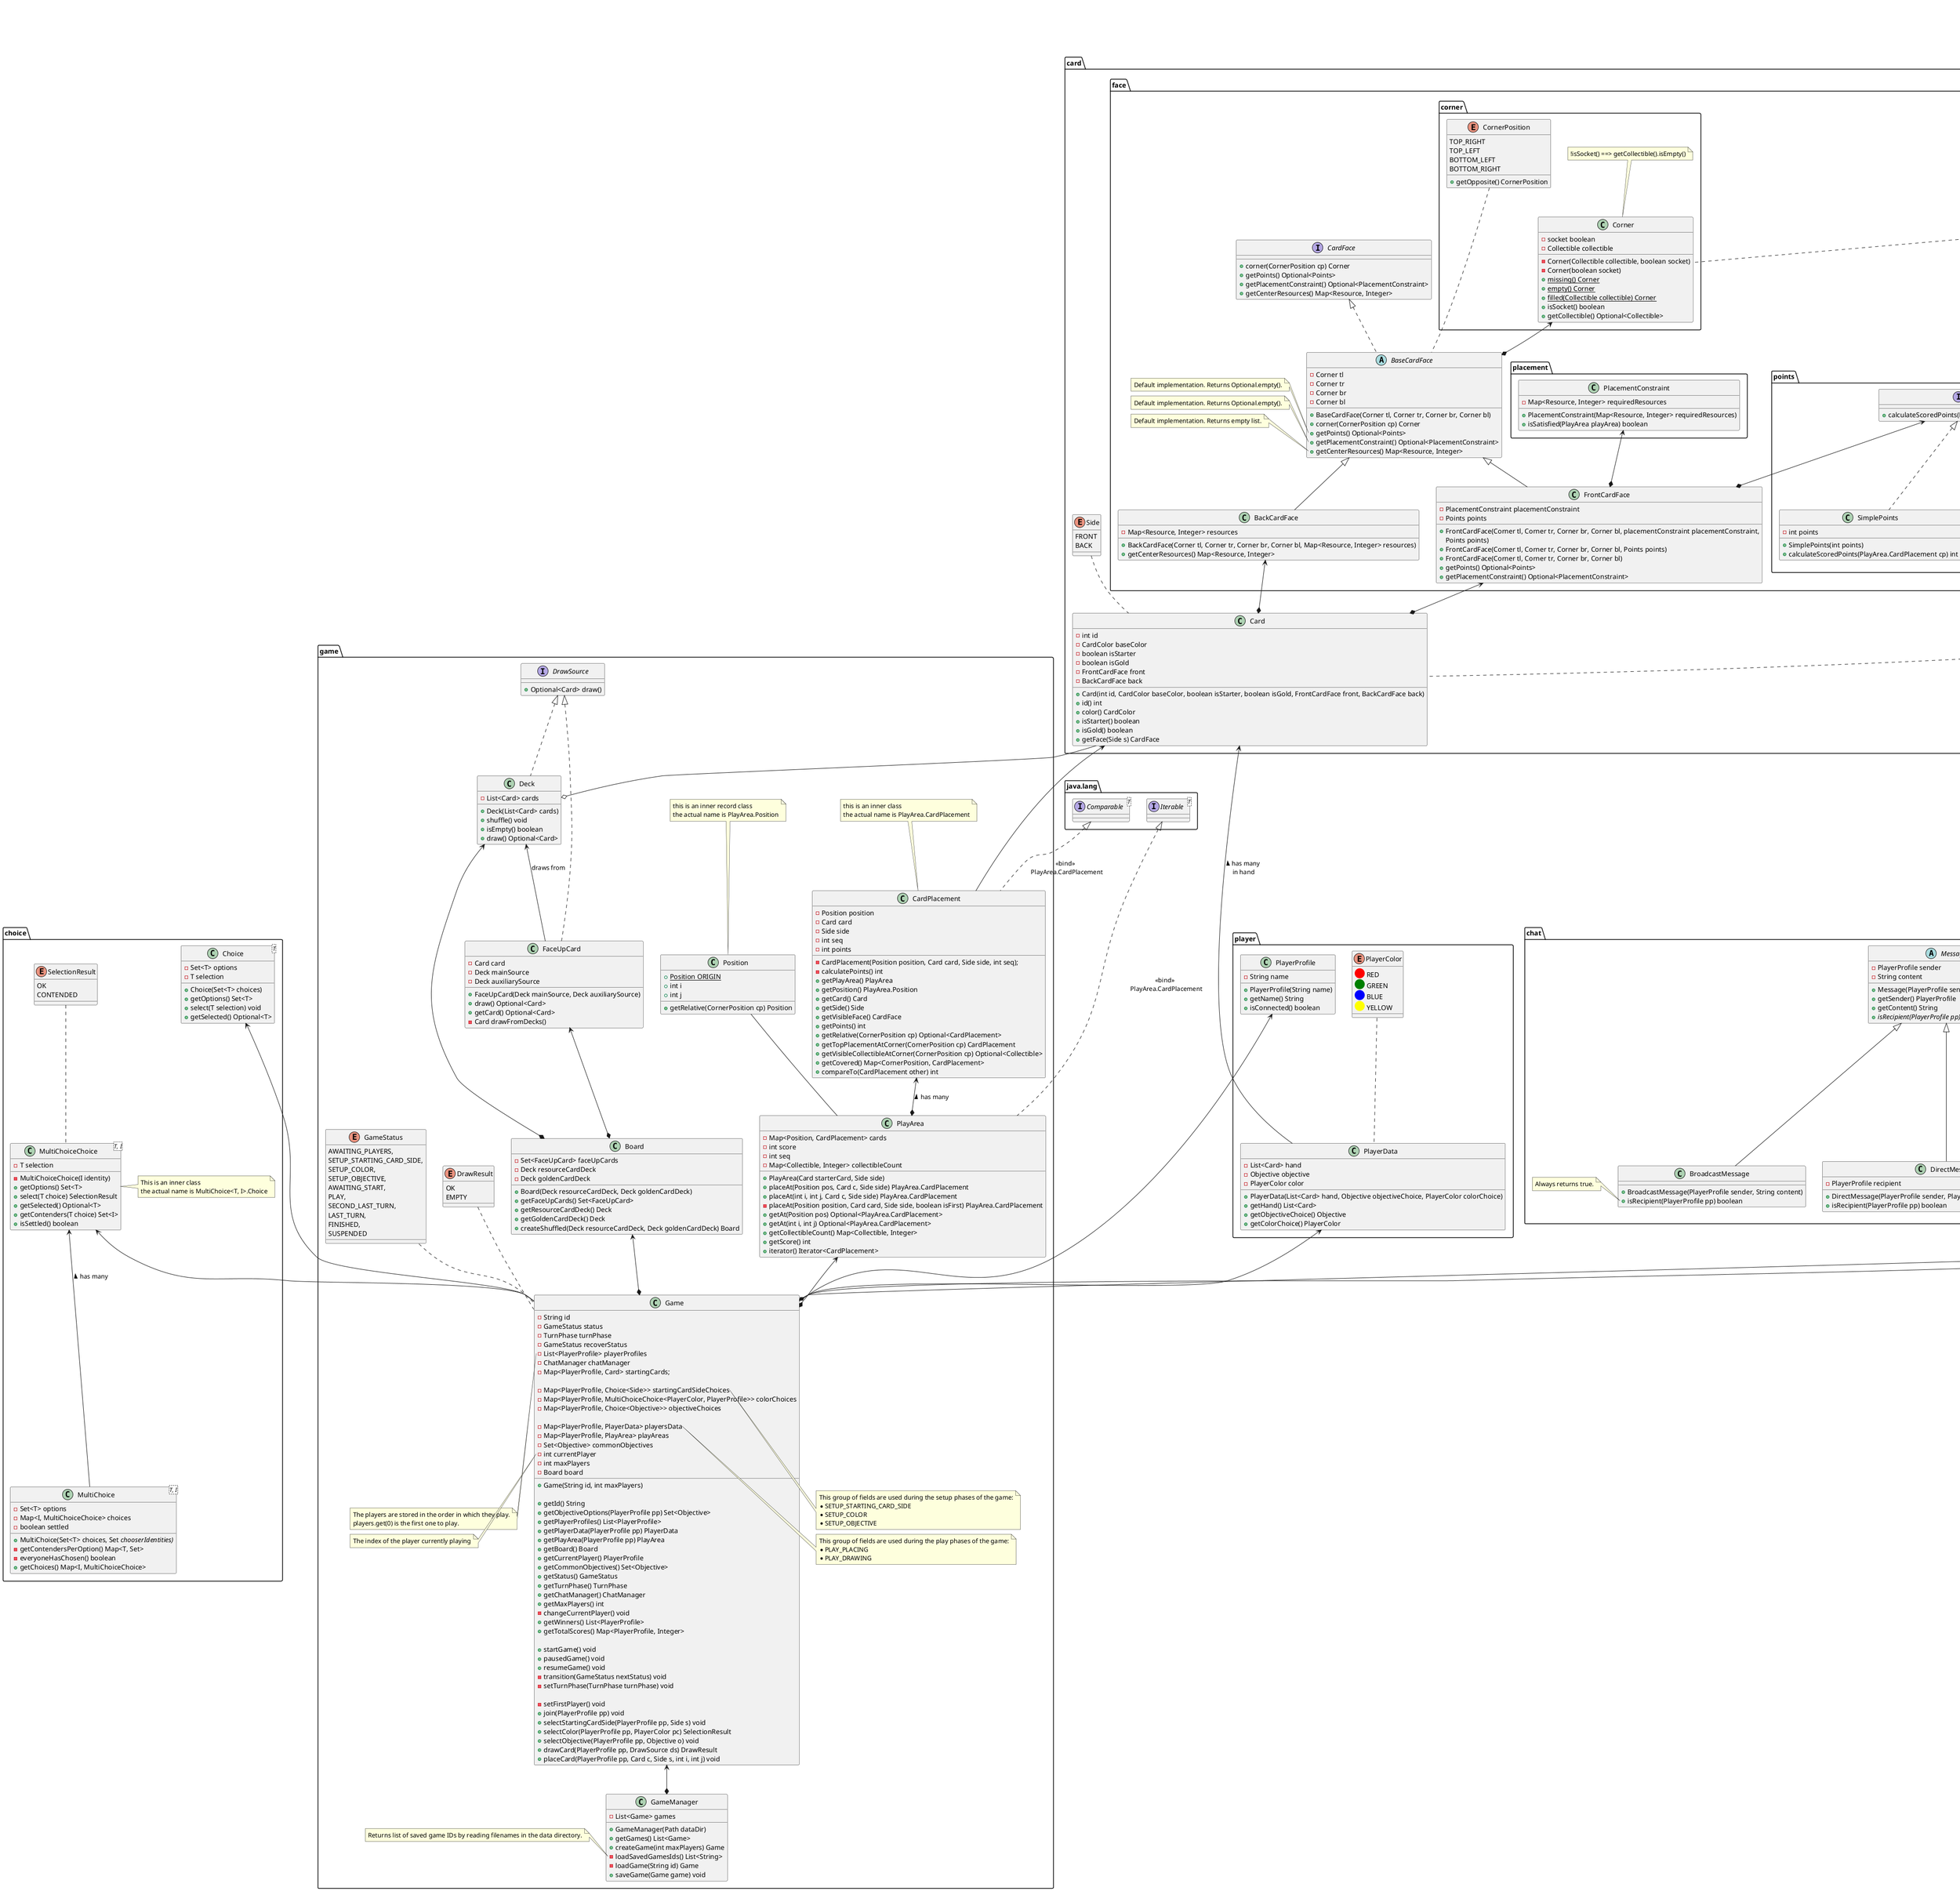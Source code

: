 @startuml
'this collapses nested packages if there are no in-between classes
!pragma useIntermediatePackages false

' emojis from Twemoji
sprite feather <svg xmlns="http://www.w3.org/2000/svg" viewBox="0 0 36 36"><path fill="#C1694F" d="M4.048 29.644c-.811-.558-1.541-4.073-.936-4.404.738-.402.686.835 2.255 2.362 1.569 1.528 6.47.913 7.708 1.326 1.363.455-6.385 2.533-9.027.716z"/><path fill="#D99E82" d="M5.367 27.603C4 22 4.655 18.919 5.433 16.861 6.8 13.24 16.699 5.169 23.8 2.637 25.678 1.967 31.62 1 35 1c.589 2.332-1.174 6.717-1.62 7.518-1.009 1.81-3.564 4.273-8.646 9.482-.252.258-5.119-.46-5.376-.191-.283.296 4.044 1.579 3.755 1.889-.738.79-1.495 1.624-2.268 2.507-.172.196-8.311-.923-8.484-.722-.232.27 7.501 1.862 7.266 2.14-.645.765-1.299 1.564-1.959 2.397-1.725 2.178-12.301 1.583-12.301 1.583z"/><path fill="#C1694F" d="M19.15 12.787c1.588.966 5.331 1.943 8.316 2.422 1.898-1.937 3.299-3.378 4.302-4.529-2.259-.49-5.742-1.3-7.487-2.087l-.816-.403-4.872 4.17.557.427z"/><path fill="#662113" d="M35.088 1.514c-.02-.179-.047-.352-.088-.514-.378 0-.792.014-1.225.036-3.438.178-8.307 1.006-9.975 1.601-.345.123-.702.27-1.059.418-.478.198-.964.416-1.459.654.356 1.481 1.126 3.144 1.807 4.013-1.703 1.323-3.317 2.704-4.836 4.115-5.655 5.248-10.021 10.872-13.005 15.242.04.174.076.344.12.524 0 0 .219.012.589.026 1.482-2.288 5.703-8.239 13.194-14.841 1.565-1.379 3.276-2.786 5.13-4.195 1.745.787 5.228 1.597 7.487 2.087.322-.369.606-.712.849-1.028.316-.412.569-.785.763-1.134.415-.746 1.969-4.594 1.708-7.004z"/><path fill="#C1694F" d="M35 1c-.369 0-.751-.003-1.138-.008-3.915 1.874-7.509 4.194-10.772 6.73-.68-.87-1.451-2.532-1.807-4.013-1.467.708-2.987 1.575-4.484 2.539.309 1.911.852 4.377 1.455 5.589C6.827 22.441.638 34.605.553 34.776c-.124.247-.023.547.224.671.071.036.147.053.223.053.184 0 .36-.102.448-.276.119-.238 12.144-23.883 33.659-33.72-.032-.174-.066-.343-.107-.504z"/></svg>
sprite seedling <svg xmlns="http://www.w3.org/2000/svg" viewBox="0 0 36 36"><path fill="#77B255" d="M22.911 14.398c-1.082.719-2.047 1.559-2.88 2.422-.127-4.245-1.147-9.735-6.772-12.423C12.146-1.658-.833 1.418.328 2.006c2.314 1.17 3.545 4.148 5.034 5.715 2.653 2.792 5.603 2.964 7.071.778 3.468 2.254 3.696 6.529 3.59 11.099-.012.505-.023.975-.023 1.402v14c0 1.104 4 1.104 4 0V23.51c.542-.954 2.122-3.505 4.43-5.294 1.586 1.393 4.142.948 6.463-1.495 1.489-1.567 2.293-4.544 4.607-5.715 1.221-.618-12.801-3.994-12.589 3.392z"/></svg>
sprite mushroom <svg xmlns="http://www.w3.org/2000/svg" viewBox="0 0 36 36"><path fill="#99AAB5" d="M27 33c0 2.209-1.791 3-4 3H13c-2.209 0-4-.791-4-3s3-7 3-13 12-6 12 0 3 10.791 3 13z"/><path fill="#DD2E44" d="M34.666 11.189l-.001-.002c-.96-2.357-2.404-4.453-4.208-6.182h-.003C27.222 1.904 22.839 0 18 0 13.638 0 9.639 1.541 6.524 4.115c-2.19 1.809-3.941 4.13-5.076 6.785C.518 13.075 0 15.473 0 18c0 2.209 1.791 4 4 4h28c2.209 0 4-1.791 4-4 0-2.417-.48-4.713-1.334-6.811z"/><g fill="#F4ABBA"><path d="M7.708 16.583c3.475 0 6.292-2.817 6.292-6.292S11.184 4 7.708 4c-.405 0-.8.042-1.184.115-2.19 1.809-3.941 4.13-5.076 6.785.306 3.189 2.991 5.683 6.26 5.683z"/><path d="M7.708 4.25c3.331 0 6.041 2.71 6.041 6.042s-2.71 6.042-6.041 6.042c-3.107 0-5.678-2.314-6.006-5.394 1.097-2.541 2.8-4.817 4.931-6.59.364-.067.726-.1 1.075-.1m0-.25c-.405 0-.8.042-1.184.115-2.19 1.809-3.941 4.13-5.076 6.785.306 3.189 2.992 5.683 6.261 5.683 3.475 0 6.291-2.817 6.291-6.292S11.184 4 7.708 4zM26 9.5c0 2.485 2.015 4.5 4.5 4.5 1.887 0 3.497-1.164 4.166-2.811l-.001-.002c-.96-2.357-2.404-4.453-4.208-6.182C27.992 5.028 26 7.029 26 9.5z"/><circle cx="21.5" cy="16" r="4.5"/><circle cx="20" cy="5" r="3"/></g></svg>
sprite wolf <svg xmlns="http://www.w3.org/2000/svg" viewBox="0 0 36 36"><path fill="#66757F" d="M14.858 9.497c.475 2.326-.182 4.236-2.921 4.638-2.741.403-6.7 3.898-8.848-1.798C1.844 9.038 1.092 2.234 2.628 2.009c1.537-.226 11.756 5.162 12.23 7.488z"/><path fill="#CCD6DD" d="M12.784 9.851c.865 1.392-2.205 3.833-3.844 4.568-1.639.736-2.915-.66-4.173-4.1-.55-1.503-1.234-5.532-.634-5.802.599-.268 7.785 3.942 8.651 5.334z"/><path fill="#66757F" d="M21.372 9.497c-.458 2.326.176 4.236 2.818 4.638 2.644.403 6.464 3.898 8.536-1.798 1.201-3.3 1.927-10.103.445-10.329-1.483-.225-11.342 5.163-11.799 7.489z"/><path fill="#CCD6DD" d="M23.373 9.851c-.835 1.392 2.127 3.833 3.708 4.568 1.581.736 2.812-.66 4.026-4.1.531-1.503 1.19-5.532.611-5.802-.577-.268-7.509 3.942-8.345 5.334z"/><path fill="#66757F" d="M32.347 26.912c0-.454-.188-1.091-.407-1.687.585.028 1.519.191 2.77.817-.008-.536-.118-.984-.273-1.393.041.02.075.034.116.055-1.104-3.31-3.309-5.517-3.309-5.517h2.206c-2.331-4.663-4.965-8.015-8.075-9.559-1.39-.873-3.688-1.338-7.373-1.339h-.003c-3.696 0-5.996.468-7.385 1.346-3.104 1.547-5.734 4.896-8.061 9.552H4.76s-2.207 2.206-3.311 5.517l.084-.039c-.201.392-.307.847-.282 1.377 1.263-.632 2.217-.792 2.813-.818-.189.513-.343 1.044-.386 1.475-.123.371-.191.812-.135 1.343 3.207-1.458 4.707-1.25 6.457-.375C11.213 31.29 14.206 34 18.001 34c3.793 0 6.746-2.794 7.958-6.416 1.458-1.25 3.708-.875 6.416.416.066-.413.036-.773-.036-1.093l.008.005z"/><path fill="#CCD6DD" d="M34.553 24.704c-.437-1.313-3.665-3.101-6.973-4.513.26-.664.42-1.401.42-2.191 0-2.761-1.791-5-4-5s-4 2.239-4 5c0 3 4 10-2.001 11.118-5.125-.955-2.954-6.201-2.212-9.58.072-.276.125-.559.158-.853.034-.245.055-.476.055-.685 0-2.761-1.791-5-4-5s-4 2.239-4 5c0 .79.16 1.527.421 2.191-3.308 1.412-6.535 3.2-6.973 4.513C3.655 23.6 4.759 23.6 4.759 23.6s-1.104 2.208-1.104 3.312c2.67-1.78 5.339-2.122 7.429-.452C12.297 30.083 14 33 18.001 30.124c3.999 2.876 5.7-.04 6.912-3.662 2.092-1.673 4.763-1.33 7.434.45 0-1.104-1.103-3.312-1.103-3.312s1.103.001 3.309 1.104z"/><path fill="#292F33" d="M11 17s0-1.5 1.5-1.5S14 17 14 17v1.5s0 1.5-1.5 1.5-1.5-1.5-1.5-1.5V17zm11 0s0-1.5 1.5-1.5S25 17 25 17v1.5s0 1.5-1.5 1.5-1.5-1.5-1.5-1.5V17zm-7.061 9.156c-1.021.208 2.041 3.968 3.062 3.968 1.02 0 4.082-3.76 3.062-3.968s-5.103-.208-6.124 0z"/></svg>
sprite butterfly <svg xmlns="http://www.w3.org/2000/svg" viewBox="0 0 36 36"><path fill="#1C6399" d="M20.004 20.243c-.426 0-.858.01-1.294.031-.436 1.268-.468 2.747 0 5.097.328 1.646 2.659 6.299 4.584 7.933.683.58 1.638.884 2.69.884 2.144 0 4.691-1.265 6.157-4.034 3.001-5.671-3.474-9.911-12.137-9.911z"/><path fill="#1C6399" d="M33.666 1.973c-.204 0-.425.021-.663.066-3.182.601-9.302 5.126-14.287 11.771 0 0-.789 5.16-.789 6.194 0 .336 1.264.5 3.058.5 3.717 0 9.709-.705 11.424-2.041 1.898-1.479 3.65-9.804 3.488-14.079-.046-1.175-.662-2.411-2.231-2.411z"/><path fill="#55ACEE" d="M27.098 13.936l6.629-.436s-1.055 3.619-3.102 4.656-7.719 1.5-7.719 1.5 2.33-4.261 3.286-5.29c.237-.256.559-.408.906-.43zm.52-1.952l7.526-8.151s.002 5.365-1.206 8.635c0 0-5.383.379-5.914.391-.703.016-.969-.265-.406-.875zm-6.068 7.672l5.5-8.547c.188-.22.253-.52.171-.798l-.968-3.233-6.722 6.609-.844 6.031 2.863-.062zM27.862 8.88c.172.406.516.5.938.125s6.074-6.094 6-6.218c0 0-2.832-1.194-7.8 3.463 0 0 .69 2.224.862 2.63zm-8.925 12.099l5.373 5.228c.203.178.255.473.125.709L22.06 31.25s-4.187-5.479-3.123-10.271zm7.282 6.301l5.549.741s-1.058 3.845-3.394 4.854c-3.906 1.688-5.312-.625-5.312-.625l2.352-4.562c.151-.298.477-.463.805-.408zm-5.95-6.426l5.375 4.958c.077.066.169.11.269.129l6.119.903s-1.219-3.031-4.429-4.531c-3.71-1.733-7.334-1.459-7.334-1.459z"/><path fill="#292F33" d="M20.004 20.243c-.426 0-.858.01-1.294.031-.436 1.268-.468 2.747 0 5.097.328 1.646 2.659 6.299 4.584 7.933.683.58 1.638.884 2.69.884 2.144 0 4.691-1.265 6.157-4.034 3.001-5.671-3.474-9.911-12.137-9.911zm10.537 9.326c-1.316 2.486-3.05 3.473-4.558 3.473-.767 0-1.704-.313-2.15-.691-1.695-1.439-3.437-4.58-4.25-7.224-.465-1.513-.354-4.022-.354-4.022l.667-.021c5.168 0 9.249 2.058 10.726 4.512.714 1.186.687 2.523-.081 3.973z"/><path fill="#292F33" d="M33.666 3.223c.231 0 .935 0 .981 1.208.102 2.681-.594 6.061-1.397 8.882-.541 1.901-1.586 3.292-2.094 3.687-.56.436-1.863 1.238-3.719 1.563-2.03.355-4.207.833-6.456.833-.827 0-1.433.019-1.794-.021.131-1.218.489-3.551.717-5.064 3.768-4.94 9.711-10.361 13.331-11.044.155-.029.3-.044.431-.044m0-1.25c-.204 0-.425.021-.663.066-3.182.601-9.302 5.126-14.287 11.771 0 0-.789 5.16-.789 6.194 0 .336 1.264.5 3.058.5 3.717 0 9.709-.705 11.424-2.041 1.898-1.479 3.65-9.804 3.488-14.079-.046-1.175-.662-2.411-2.231-2.411z"/><path fill="#1C6399" d="M3.902 30.154c1.466 2.769 4.012 4.034 6.157 4.034 1.052 0 2.007-.304 2.69-.884 1.925-1.633 4.256-6.286 4.584-7.933.468-2.35.436-3.828 0-5.097-.436-.021-.868-.031-1.294-.031-8.665 0-15.139 4.24-12.137 9.911z"/><path fill="#1C6399" d="M2.376 1.973C.807 1.973.19 3.209.146 4.383c-.162 4.275 1.59 12.601 3.488 14.079 1.715 1.336 7.706 2.041 11.424 2.041 1.794 0 3.058-.164 3.058-.5 0-1.033-.789-6.194-.789-6.194C12.341 7.165 6.22 2.64 3.039 2.039c-.238-.045-.459-.066-.663-.066z"/><path fill="#55ACEE" d="M8.943 13.936L2.315 13.5s1.055 3.619 3.102 4.656 7.719 1.5 7.719 1.5-2.33-4.261-3.286-5.29c-.237-.256-.559-.408-.907-.43zm-.519-1.952L.898 3.833s-.002 5.365 1.206 8.635c0 0 5.383.379 5.914.391.703.016.969-.265.406-.875zm6.068 7.672l-5.5-8.547c-.188-.22-.253-.52-.171-.798l.968-3.233 6.722 6.609.844 6.031-2.863-.062zM8.179 8.88c-.172.406-.516.5-.938.125s-6.074-6.094-6-6.218c0 0 2.832-1.194 7.8 3.463.001 0-.69 2.224-.862 2.63zm8.926 12.099l-5.373 5.228c-.203.178-.255.473-.125.709l2.375 4.333c-.001.001 4.187-5.478 3.123-10.27zM9.822 27.28l-5.549.741s1.058 3.845 3.394 4.854c3.906 1.688 5.312-.625 5.312-.625l-2.352-4.562c-.15-.298-.476-.463-.805-.408zm5.951-6.426l-5.375 4.958c-.077.066-.169.11-.269.129l-6.119.903s1.219-3.031 4.429-4.531c3.709-1.733 7.334-1.459 7.334-1.459z"/><path fill="#292F33" d="M3.902 30.154c1.466 2.769 4.012 4.034 6.157 4.034 1.052 0 2.007-.304 2.69-.884 1.925-1.633 4.256-6.286 4.584-7.933.468-2.35.436-3.828 0-5.097-.436-.021-.868-.031-1.294-.031-8.665 0-15.139 4.24-12.137 9.911zm1.518-4.559c1.477-2.454 5.558-4.512 10.726-4.512l.667.021s.111 2.51-.354 4.022c-.813 2.644-2.555 5.785-4.25 7.224-.446.379-1.383.691-2.15.691-1.508 0-3.242-.986-4.558-3.473-.768-1.449-.795-2.786-.081-3.973z"/><path fill="#292F33" d="M2.376 3.223c.131 0 .276.015.431.044 3.619.683 9.563 6.104 13.331 11.044.228 1.513.586 3.846.717 5.064-.361.04-.967.021-1.794.021-2.249 0-4.426-.478-6.456-.833-1.856-.325-3.159-1.127-3.719-1.563-.508-.396-1.553-1.786-2.094-3.687-.803-2.821-1.499-6.201-1.397-8.882.046-1.208.749-1.208.981-1.208m0-1.25C.807 1.973.19 3.209.146 4.383c-.162 4.275 1.59 12.601 3.488 14.079 1.715 1.336 7.706 2.041 11.424 2.041 1.794 0 3.058-.164 3.058-.5 0-1.033-.789-6.194-.789-6.194C12.341 7.165 6.22 2.64 3.039 2.039c-.238-.045-.459-.066-.663-.066z"/><path fill="#292F33" d="M21.887 4.762c-.25-.138-.563-.047-.701.203l-2.74 4.98c-.018.033-.022.068-.032.102-.127-.007-.244-.018-.393-.018-.148 0-.266.01-.392.018-.01-.034-.014-.069-.032-.102l-2.74-4.98c-.138-.25-.452-.341-.702-.203-.25.137-.341.451-.203.701l2.655 4.826c-1.179.784 1.15 3.438.381 9.204-1.033 7.75 1.033 9.817 1.033 9.817s2.067-2.067 1.033-9.817c-.769-5.766 1.56-8.42.381-9.204l2.656-4.826c.137-.25.046-.564-.204-.701z"/></svg>
sprite jar <svg xmlns="http://www.w3.org/2000/svg" viewBox="0 0 36 36" xml:space="preserve"><path fill="#C4C9C8" d="M8 8c0 .64.254 1.254.707 1.707a.256.256 0 0 1-.1.424l-.556.185A3 3 0 0 0 6 13.162v18.451c0 .002.002.004.004.004 0 .007-.004.014-.004.021 0 1.796 5.373 3.252 12 3.252s12-1.456 12-3.252c0-.007-.004-.014-.004-.021a.004.004 0 0 0 .004-.004V13.162a3 3 0 0 0-2.051-2.846l-.795-.265a.1.1 0 0 1-.04-.165l.178-.178A2.415 2.415 0 0 0 28 8H8z"/><path fill="#F19020" d="M29 6.8c0 1.657-4.925 3.2-11 3.2S7 8.457 7 6.8 11.925 4 18 4s11 1.143 11 2.8z"/><path fill="#F19020" d="M7 4h22v2.8H7z"/><ellipse fill="#F9CA55" cx="18" cy="4" rx="11" ry="3"/><ellipse fill="#AEB3B2" cx="18" cy="30.5" rx="11" ry="3"/><path fill="#F19020" d="M10.465 4c1.099-.582 4.053-1 7.535-1s6.436.418 7.535 1c.296-.157.465-.324.465-.5 0-.828-3.582-1.5-8-1.5s-8 .672-8 1.5c0 .176.169.343.465.5z"/><path fill="#AEB3B2" d="M18 12c-1.145 0-5.129-.07-8.335-.974a.5.5 0 1 1 .271-.963c3.083.87 6.952.937 8.064.937s4.981-.067 8.063-.937a.501.501 0 0 1 .271.963C23.129 11.93 19.145 12 18 12z"/><path fill="#FFF" d="M10 31a1 1 0 0 1-1-1V14a1 1 0 1 1 2 0v16a1 1 0 0 1-1 1z"/></svg>
sprite scroll <svg xmlns="http://www.w3.org/2000/svg" viewBox="0 0 36 36"><path fill="#FFD983" d="M32 0H10C7.791 0 6 1.791 6 4v24H4c-2.209 0-4 1.791-4 4s1.791 4 4 4h24c2.209 0 4-1.791 4-4V8c2.209 0 4-1.791 4-4s-1.791-4-4-4z"/><path fill="#E39F3D" d="M8 10h24V8H10L8 7z"/><path fill="#FFE8B6" d="M10 0C7.791 0 6 1.791 6 4v24.555C5.41 28.211 4.732 28 4 28c-2.209 0-4 1.791-4 4s1.791 4 4 4 4-1.791 4-4V7.445C8.59 7.789 9.268 8 10 8c2.209 0 4-1.791 4-4s-1.791-4-4-4z"/><path fill="#C1694F" d="M12 4c0 1.104-.896 2-2 2s-2-.896-2-2 .896-2 2-2 2 .896 2 2M6 32c0 1.104-.896 2-2 2s-2-.896-2-2 .896-2 2-2 2 .896 2 2m24-17c0 .552-.447 1-1 1H11c-.552 0-1-.448-1-1s.448-1 1-1h18c.553 0 1 .448 1 1m0 4c0 .553-.447 1-1 1H11c-.552 0-1-.447-1-1s.448-1 1-1h18c.553 0 1 .447 1 1m0 4c0 .553-.447 1-1 1H11c-.552 0-1-.447-1-1s.448-1 1-1h18c.553 0 1 .447 1 1m0 4c0 .553-.447 1-1 1H11c-.552 0-1-.447-1-1 0-.553.448-1 1-1h18c.553 0 1 .447 1 1"/></svg>

/'
CONVENTIONS FOR ARROW DECLARATION:
- if possible, use `implements` and `extends`
- declare arrow before class: if class extends other class or implements interface
    (declare arrow near the child class not the parent class)
- declare arrow after class: if class uses or is in some other way related to another class
    (do not declare arrow near the used class, declare it near the user)
'/

package java.lang {
    interface Iterable<T> {}
    interface Comparable<T> {}
}

package collectible {
    interface Collectible {}
    note top of Collectible : sealed interface

    enum Resource implements Collectible {
        <$seedling*0.65> PLANT
        <$mushroom*0.65> FUNGI
        <$wolf*0.65> ANIMAL
        <$butterfly*0.65> INSECT

        - color CardColor
        + Resource(CardColor color)
        + getAssociatedColor() CardColor
    }

    enum Item implements Collectible {
        <$feather*0.65> QUILL
        <$jar*0.65> INKWELL
        <$scroll*0.65> MANUSCRIPT
    }
} /' end package collectible '/

package card {
    package face {
        package corner {
            class Corner {
                - socket boolean
                - Collectible collectible

                - Corner(Collectible collectible, boolean socket)
                - Corner(boolean socket)
                + {static} missing() Corner
                + {static} empty() Corner
                + {static} filled(Collectible collectible) Corner
                + isSocket() boolean
                + getCollectible() Optional<Collectible>
            }
            Collectible .. Corner
            note top of Corner : !isSocket() ==> getCollectible().isEmpty()

            enum CornerPosition {
                TOP_RIGHT
                TOP_LEFT
                BOTTOM_LEFT
                BOTTOM_RIGHT

                + getOpposite() CornerPosition
            }
        } /' end package corner '/

        package placement {
            class PlacementConstraint {
                - Map<Resource, Integer> requiredResources

                + PlacementConstraint(Map<Resource, Integer> requiredResources)
                + isSatisfied(PlayArea playArea) boolean
            }
        } /' end package placement '/

        package points {
            interface Points {
                + calculateScoredPoints(PlayArea.CardPlacement cp) int
            }

            class SimplePoints implements Points {
                - int points
                + SimplePoints(int points)
                + calculateScoredPoints(PlayArea.CardPlacement cp) int
            }

            class CornerCoverPoints implements Points {
                - int pointsPerCorner
                + CornerCoverPoints(int pointsPerCorner)
                + calculateScoredPoints(PlayArea.CardPlacement cp) int
            }

            class ItemPoints implements Points {
                - Item item
                - int pointsPerItem
                + ItemPoints(Item item, int pointsPerItem)
                + calculateScoredPoints(PlayArea.CardPlacement cp) int
            }
        } /' end package points '/

        interface CardFace {
            + corner(CornerPosition cp) Corner
            + getPoints() Optional<Points>
            + getPlacementConstraint() Optional<PlacementConstraint>
            + getCenterResources() Map<Resource, Integer>
        }

        abstract class BaseCardFace implements CardFace {
            - Corner tl
            - Corner tr
            - Corner br
            - Corner bl

            + BaseCardFace(Corner tl, Corner tr, Corner br, Corner bl)
            + corner(CornerPosition cp) Corner
            + getPoints() Optional<Points>
            + getPlacementConstraint() Optional<PlacementConstraint>
            + getCenterResources() Map<Resource, Integer>
        }
        Corner <--* BaseCardFace
        CornerPosition .. BaseCardFace
        note left of BaseCardFace::getPoints
            Default implementation. Returns Optional.empty().
        end note
        note left of BaseCardFace::getPlacementConstraint
            Default implementation. Returns Optional.empty().
        end note
        note left of BaseCardFace::getCenterResources
            Default implementation. Returns empty list.
        end note

        class BackCardFace extends BaseCardFace {
            - Map<Resource, Integer> resources

            + BackCardFace(Corner tl, Corner tr, Corner br, Corner bl, Map<Resource, Integer> resources)
            + getCenterResources() Map<Resource, Integer>
        }

        class FrontCardFace extends BaseCardFace {
            - PlacementConstraint placementConstraint
            - Points points

            + FrontCardFace(Corner tl, Corner tr, Corner br, Corner bl, placementConstraint placementConstraint,
                Points points)
            + FrontCardFace(Corner tl, Corner tr, Corner br, Corner bl, Points points)
            + FrontCardFace(Corner tl, Corner tr, Corner br, Corner bl)
            + getPoints() Optional<Points>
            + getPlacementConstraint() Optional<PlacementConstraint>
        }
        PlacementConstraint <--* FrontCardFace
        Points <--* FrontCardFace
    } /' end package face '/

    class Card {
        - int id
        - CardColor baseColor
        - boolean isStarter
        - boolean isGold
        - FrontCardFace front
        - BackCardFace back

        + Card(int id, CardColor baseColor, boolean isStarter, boolean isGold, FrontCardFace front, BackCardFace back)
        + id() int
        + color() CardColor
        + isStarter() boolean
        + isGold() boolean
        + getFace(Side s) CardFace
    }
    FrontCardFace <--* Card
    BackCardFace <--* Card
    Side .. Card
    CardColor .. Card

    enum CardColor {
        <#red:white_circle:> RED
        <#green:white_circle:> GREEN
        <#blue:white_circle:> BLUE
        <#purple:white_circle:> PURPLE
        <:white_circle:> NEUTRAL
    }
    note left of CardColor::NEUTRAL
        Starter cards have neutral color.
    end note

    enum Side {
        FRONT
        BACK
    }
} /' end package card '/

package objective {
    abstract class Objective {
        - int points

        + Objective(int points)
        + getPointsPerMatch() int
        + getEarnedPoints(PlayArea pa) int
    }

    class SameCollectibleObjective extends Objective {
        - Collectible requiredCollectible
        - int requiredNumber
        + SameCollectibleObjective(int points, Collectible requiredCollectible, int requiredNumber)
        + getEarnedPoints(PlayArea pa) int
    }
    Collectible ... SameCollectibleObjective

    class DifferentCollectibleObjective extends Objective {
        - Set<Item> requiredItems
        + DifferentCollectibleObjective(int points, Set<Item> requiredItems)
        + getEarnedPoints(PlayArea pa) int
    }
    Collectible ... DifferentCollectibleObjective

    class PatternObjective extends Objective {
        - Map<Position, CardColor> pattern
        - Set<Set<CardPlacement>> matches
        + PatternObjective(int points, Map<Position, CardColor> pattern)
        + getEarnedPoints(PlayArea pa) int
    }
    CardColor ... PatternObjective
} /' end package objective '/

package choice {
    class Choice<T> {
        - Set<T> options
        - T selection

        + Choice(Set<T> choices)
        + getOptions() Set<T>
        + select(T selection) void
        + getSelected() Optional<T>
    }

    class MultiChoice<T, I> {
        - Set<T> options
        - Map<I, MultiChoiceChoice> choices
        - boolean settled

        + MultiChoice(Set<T> choices, Set<I> chooserIdentities)
        - getContendersPerOption() Map<T, Set<I>>
        - everyoneHasChosen() boolean
        + getChoices() Map<I, MultiChoiceChoice>
    }
    MultiChoiceChoice <-- MultiChoice : < has many

    class MultiChoiceChoice<T, I> {
        - T selection

        - MultiChoiceChoice(I identity)
        + getOptions() Set<T>
        + select(T choice) SelectionResult
        + getSelected() Optional<T>
        + getContenders(T choice) Set<I>
        + isSettled() boolean
    }
    SelectionResult .. MultiChoiceChoice
    note right of MultiChoiceChoice
        This is an inner class
        the actual name is MultiChoice<T, I>.Choice
    end note

    enum SelectionResult {
        OK
        CONTENDED
    }
} /' end package choice '/

package player {
    class PlayerProfile {
        - String name

        + PlayerProfile(String name)
        + getName() String
        + isConnected() boolean
    }

    class PlayerData {
        - List<Card> hand
        - Objective objective
        - PlayerColor color

        + PlayerData(List<Card> hand, Objective objectiveChoice, PlayerColor colorChoice)
        + getHand() List<Card>
        + getObjectiveChoice() Objective
        + getColorChoice() PlayerColor
    }
    Card <-- PlayerData : < has many \n in hand
    PlayerColor .. PlayerData

    enum PlayerColor {
        <#red:white_circle:> RED
        <#green:white_circle:> GREEN
        <#blue:white_circle:> BLUE
        <#yellow:white_circle:> YELLOW
    }
} /' end package player '/

package chat {
    abstract class Message {
        - PlayerProfile sender
        - String content

        + Message(PlayerProfile sender, String content)
        + getSender() PlayerProfile
        + getContent() String
        + {abstract} isRecipient(PlayerProfile pp) boolean
    }

    class BroadcastMessage extends Message {
        + BroadcastMessage(PlayerProfile sender, String content)
        + isRecipient(PlayerProfile pp) boolean
    }
    note left of BroadcastMessage::isRecipient
        Always returns true.
    end note

    class DirectMessage extends Message {
        - PlayerProfile recipient

        + DirectMessage(PlayerProfile sender, PlayerProfile recipient, String content)
        + isRecipient(PlayerProfile pp) boolean
    }

    class ChatManager {
        - List<Message> messages
        
        + ChatManager()
        + send(Message message) void
        + getMailbox(PlayerProfile pp) List<Message>
    }
    Message <--* ChatManager
}

package game {
    enum DrawResult {
        OK
        EMPTY
    }

    class GameManager {
        - List<Game> games

        + GameManager(Path dataDir)
        + getGames() List<Game>
        + createGame(int maxPlayers) Game
        - loadSavedGamesIds() List<String>
        - loadGame(String id) Game
        + saveGame(Game game) void
    }
    Game <--* GameManager
    note left of GameManager::loadSavedGamesIds()
        Returns list of saved game IDs by reading filenames in the data directory.
    end note

    class Game {
        - String id
        - GameStatus status
        - TurnPhase turnPhase
        - GameStatus recoverStatus
        - List<PlayerProfile> playerProfiles
        - ChatManager chatManager
        - Map<PlayerProfile, Card> startingCards;

        'initial choices
        - Map<PlayerProfile, Choice<Side>> startingCardSideChoices
        - Map<PlayerProfile, MultiChoiceChoice<PlayerColor, PlayerProfile>> colorChoices
        - Map<PlayerProfile, Choice<Objective>> objectiveChoices

        'game data
        - Map<PlayerProfile, PlayerData> playersData
        - Map<PlayerProfile, PlayArea> playAreas
        - Set<Objective> commonObjectives
        - int currentPlayer
        - int maxPlayers
        - Board board

        + Game(String id, int maxPlayers)
        
        + getId() String
        + getObjectiveOptions(PlayerProfile pp) Set<Objective>
        + getPlayerProfiles() List<PlayerProfile>
        + getPlayerData(PlayerProfile pp) PlayerData
        + getPlayArea(PlayerProfile pp) PlayArea
        + getBoard() Board
        + getCurrentPlayer() PlayerProfile
        + getCommonObjectives() Set<Objective>
        + getStatus() GameStatus
        + getTurnPhase() TurnPhase
        + getChatManager() ChatManager
        + getMaxPlayers() int
        - changeCurrentPlayer() void
        + getWinners() List<PlayerProfile>
        + getTotalScores() Map<PlayerProfile, Integer>

        + startGame() void
        + pausedGame() void
        + resumeGame() void
        - transition(GameStatus nextStatus) void
        - setTurnPhase(TurnPhase turnPhase) void

        - setFirstPlayer() void
        + join(PlayerProfile pp) void
        + selectStartingCardSide(PlayerProfile pp, Side s) void
        + selectColor(PlayerProfile pp, PlayerColor pc) SelectionResult
        + selectObjective(PlayerProfile pp, Objective o) void
        + drawCard(PlayerProfile pp, DrawSource ds) DrawResult
        + placeCard(PlayerProfile pp, Card c, Side s, int i, int j) void
    }

    DrawResult .. Game
    'Board and PlayAreas exists only in a Game
    PlayerProfile <-- Game
    Choice <-- Game
    MultiChoiceChoice <-- Game
    Objective <-- Game
    ChatManager <--* Game
    Board <--* Game
    PlayArea <--* Game
    PlayerData <--* Game
    GameStatus .. Game
    note right of Game::startingCardSideChoices
        This group of fields are used during the setup phases of the game:
        * SETUP_STARTING_CARD_SIDE
        * SETUP_COLOR
        * SETUP_OBJECTIVE
    end note
    note right of Game::playersData
        This group of fields are used during the play phases of the game:
        * PLAY_PLACING
        * PLAY_DRAWING
    end note
    note left of Game::playerProfiles
        The players are stored in the order in which they play.
        players.get(0) is the first one to play.
    end note
    note left of Game::currentPlayer
        The index of the player currently playing
    end note

    enum GameStatus {
        AWAITING_PLAYERS,
        SETUP_STARTING_CARD_SIDE,
        SETUP_COLOR,
        SETUP_OBJECTIVE,
        AWAITING_START,
        PLAY,
        SECOND_LAST_TURN,
        LAST_TURN,
        FINISHED,
        SUSPENDED
    }

    class Board {
        - Set<FaceUpCard> faceUpCards
        - Deck resourceCardDeck
        - Deck goldenCardDeck

        + Board(Deck resourceCardDeck, Deck goldenCardDeck)
        + getFaceUpCards() Set<FaceUpCard>
        + getResourceCardDeck() Deck
        + getGoldenCardDeck() Deck
        + createShuffled(Deck resourceCardDeck, Deck goldenCardDeck) Board
    }
    Deck <--* Board
    FaceUpCard <--* Board

    interface DrawSource {
        + Optional<Card> draw()
    }

    class FaceUpCard implements DrawSource {
        - Card card
        - Deck mainSource
        - Deck auxiliarySource

        + FaceUpCard(Deck mainSource, Deck auxiliarySource)
        + draw() Optional<Card>
        + getCard() Optional<Card>
        - Card drawFromDecks()
    }
    Deck <-- FaceUpCard : draws from

    class Deck implements DrawSource {
        - List<Card> cards

        + Deck(List<Card> cards)
        + shuffle() void
        + isEmpty() boolean
        + draw() Optional<Card>
    }
    'Decks are aggregations of Cards
    Card --o Deck

    class Position {
        + {static} Position ORIGIN
        + int i
        + int j

        + getRelative(CornerPosition cp) Position
    }
    note top of Position
        this is an inner record class
        the actual name is PlayArea.Position
    end note

    Iterable <|.. PlayArea : <<bind>> \n PlayArea.CardPlacement
    class PlayArea {
        - Map<Position, CardPlacement> cards
        - int score
        - int seq
        - Map<Collectible, Integer> collectibleCount

        + PlayArea(Card starterCard, Side side)
        + placeAt(Position pos, Card c, Side side) PlayArea.CardPlacement
        + placeAt(int i, int j, Card c, Side side) PlayArea.CardPlacement
        - placeAt(Position position, Card card, Side side, boolean isFirst) PlayArea.CardPlacement
        + getAt(Position pos) Optional<PlayArea.CardPlacement>
        + getAt(int i, int j) Optional<PlayArea.CardPlacement>
        + getCollectibleCount() Map<Collectible, Integer>
        + getScore() int
        + iterator() Iterator<CardPlacement>
    }
    CardPlacement <--* PlayArea : < has many
    Position -- PlayArea

    Comparable <|.. CardPlacement : <<bind>> \n PlayArea.CardPlacement
    class CardPlacement {
        - Position position
        - Card card
        - Side side
        - int seq
        - int points

        - CardPlacement(Position position, Card card, Side side, int seq);
        - calculatePoints() int
        + getPlayArea() PlayArea
        + getPosition() PlayArea.Position
        + getCard() Card
        + getSide() Side
        + getVisibleFace() CardFace
        + getPoints() int
        + getRelative(CornerPosition cp) Optional<CardPlacement>
        + getTopPlacementAtCorner(CornerPosition cp) CardPlacement
        + getVisibleCollectibleAtCorner(CornerPosition cp) Optional<Collectible>
        + getCovered() Map<CornerPosition, CardPlacement>
        + compareTo(CardPlacement other) int
    }
    Card <-- CardPlacement
    note top of CardPlacement
        this is an inner class
        the actual name is PlayArea.CardPlacement
    end note
} /' end package game '/

@enduml
